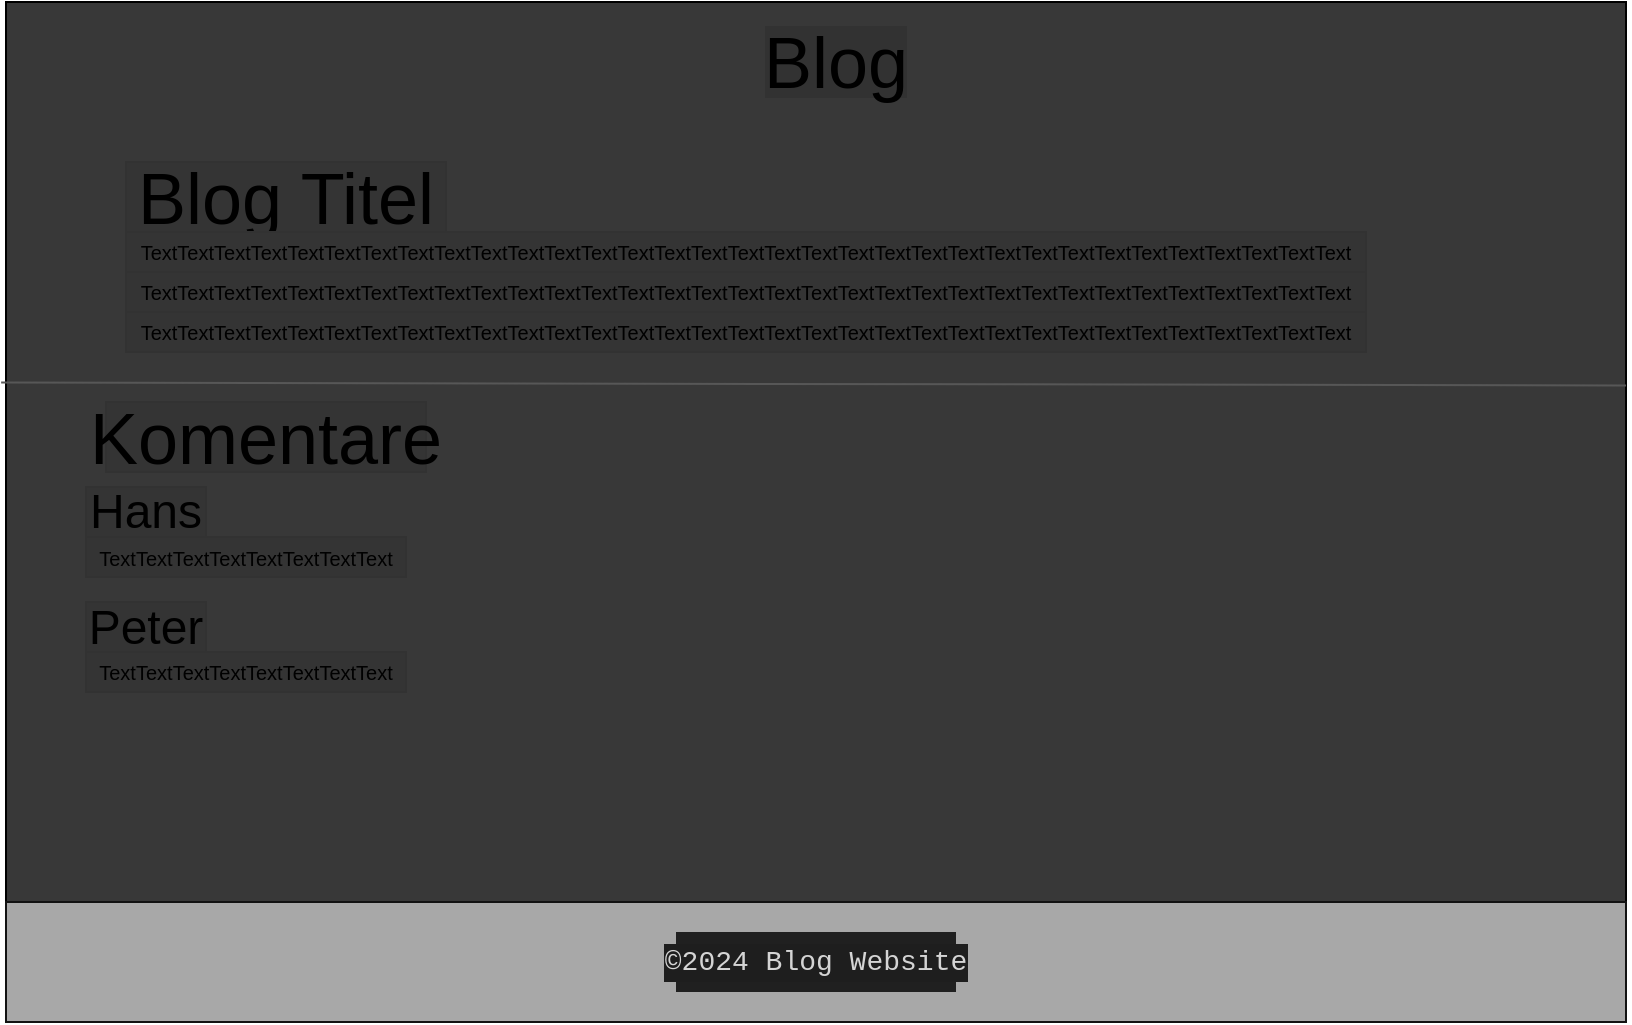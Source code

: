 <mxfile version="24.4.3" type="device">
  <diagram name="Seite-1" id="yhrI4QmUxxDrj-wplsso">
    <mxGraphModel dx="1427" dy="724" grid="1" gridSize="10" guides="1" tooltips="1" connect="1" arrows="1" fold="1" page="1" pageScale="1" pageWidth="827" pageHeight="1169" math="0" shadow="0">
      <root>
        <mxCell id="0" />
        <mxCell id="1" parent="0" />
        <mxCell id="daFEFV1Zi2tX89hXToWz-2" value="" style="rounded=0;whiteSpace=wrap;html=1;fillColor=#383838;" vertex="1" parent="1">
          <mxGeometry x="140" y="170" width="810" height="510" as="geometry" />
        </mxCell>
        <mxCell id="daFEFV1Zi2tX89hXToWz-4" value="&lt;font style=&quot;font-size: 36px;&quot;&gt;Blog&lt;/font&gt;" style="text;html=1;align=center;verticalAlign=middle;whiteSpace=wrap;rounded=0;fillColor=#323232;strokeColor=#323232;" vertex="1" parent="1">
          <mxGeometry x="520" y="182.5" width="70" height="35" as="geometry" />
        </mxCell>
        <mxCell id="daFEFV1Zi2tX89hXToWz-6" value="&lt;font style=&quot;font-size: 36px;&quot;&gt;Blog Titel&lt;/font&gt;" style="text;html=1;align=center;verticalAlign=middle;whiteSpace=wrap;rounded=0;fillColor=#343434;strokeColor=#323232;" vertex="1" parent="1">
          <mxGeometry x="200" y="250" width="160" height="35" as="geometry" />
        </mxCell>
        <mxCell id="daFEFV1Zi2tX89hXToWz-7" value="&lt;font style=&quot;font-size: 10px;&quot;&gt;Text&lt;/font&gt;&lt;span style=&quot;font-size: 10px;&quot;&gt;Text&lt;/span&gt;&lt;span style=&quot;font-size: 10px;&quot;&gt;Text&lt;/span&gt;&lt;span style=&quot;font-size: 10px;&quot;&gt;Text&lt;/span&gt;&lt;span style=&quot;font-size: 10px;&quot;&gt;Text&lt;/span&gt;&lt;span style=&quot;font-size: 10px;&quot;&gt;Text&lt;/span&gt;&lt;span style=&quot;font-size: 10px;&quot;&gt;Text&lt;/span&gt;&lt;span style=&quot;font-size: 10px;&quot;&gt;Text&lt;/span&gt;&lt;span style=&quot;font-size: 10px;&quot;&gt;Text&lt;/span&gt;&lt;span style=&quot;font-size: 10px;&quot;&gt;Text&lt;/span&gt;&lt;span style=&quot;font-size: 10px;&quot;&gt;Text&lt;/span&gt;&lt;span style=&quot;font-size: 10px;&quot;&gt;Text&lt;/span&gt;&lt;span style=&quot;font-size: 10px;&quot;&gt;Text&lt;/span&gt;&lt;span style=&quot;font-size: 10px;&quot;&gt;Text&lt;/span&gt;&lt;span style=&quot;font-size: 10px;&quot;&gt;Text&lt;/span&gt;&lt;span style=&quot;font-size: 10px;&quot;&gt;Text&lt;/span&gt;&lt;span style=&quot;font-size: 10px;&quot;&gt;Text&lt;/span&gt;&lt;span style=&quot;font-size: 10px;&quot;&gt;Text&lt;/span&gt;&lt;span style=&quot;font-size: 10px;&quot;&gt;Text&lt;/span&gt;&lt;span style=&quot;font-size: 10px;&quot;&gt;Text&lt;/span&gt;&lt;span style=&quot;font-size: 10px;&quot;&gt;Text&lt;/span&gt;&lt;span style=&quot;font-size: 10px;&quot;&gt;Text&lt;/span&gt;&lt;span style=&quot;font-size: 10px;&quot;&gt;Text&lt;/span&gt;&lt;span style=&quot;font-size: 10px;&quot;&gt;Text&lt;/span&gt;&lt;span style=&quot;font-size: 10px;&quot;&gt;Text&lt;/span&gt;&lt;span style=&quot;font-size: 10px;&quot;&gt;Text&lt;/span&gt;&lt;span style=&quot;font-size: 10px;&quot;&gt;Text&lt;/span&gt;&lt;span style=&quot;font-size: 10px;&quot;&gt;Text&lt;/span&gt;&lt;span style=&quot;font-size: 10px;&quot;&gt;Text&lt;/span&gt;&lt;span style=&quot;font-size: 10px;&quot;&gt;Text&lt;/span&gt;&lt;span style=&quot;font-size: 10px;&quot;&gt;Text&lt;/span&gt;&lt;span style=&quot;font-size: 10px;&quot;&gt;Text&lt;/span&gt;&lt;span style=&quot;font-size: 10px;&quot;&gt;Text&lt;/span&gt;" style="text;html=1;align=center;verticalAlign=middle;whiteSpace=wrap;rounded=0;fillColor=#343434;strokeColor=#323232;" vertex="1" parent="1">
          <mxGeometry x="200" y="285" width="620" height="20" as="geometry" />
        </mxCell>
        <mxCell id="daFEFV1Zi2tX89hXToWz-8" value="&lt;font style=&quot;font-size: 10px;&quot;&gt;Text&lt;/font&gt;&lt;span style=&quot;font-size: 10px;&quot;&gt;Text&lt;/span&gt;&lt;span style=&quot;font-size: 10px;&quot;&gt;Text&lt;/span&gt;&lt;span style=&quot;font-size: 10px;&quot;&gt;Text&lt;/span&gt;&lt;span style=&quot;font-size: 10px;&quot;&gt;Text&lt;/span&gt;&lt;span style=&quot;font-size: 10px;&quot;&gt;Text&lt;/span&gt;&lt;span style=&quot;font-size: 10px;&quot;&gt;Text&lt;/span&gt;&lt;span style=&quot;font-size: 10px;&quot;&gt;Text&lt;/span&gt;&lt;span style=&quot;font-size: 10px;&quot;&gt;Text&lt;/span&gt;&lt;span style=&quot;font-size: 10px;&quot;&gt;Text&lt;/span&gt;&lt;span style=&quot;font-size: 10px;&quot;&gt;Text&lt;/span&gt;&lt;span style=&quot;font-size: 10px;&quot;&gt;Text&lt;/span&gt;&lt;span style=&quot;font-size: 10px;&quot;&gt;Text&lt;/span&gt;&lt;span style=&quot;font-size: 10px;&quot;&gt;Text&lt;/span&gt;&lt;span style=&quot;font-size: 10px;&quot;&gt;Text&lt;/span&gt;&lt;span style=&quot;font-size: 10px;&quot;&gt;Text&lt;/span&gt;&lt;span style=&quot;font-size: 10px;&quot;&gt;Text&lt;/span&gt;&lt;span style=&quot;font-size: 10px;&quot;&gt;Text&lt;/span&gt;&lt;span style=&quot;font-size: 10px;&quot;&gt;Text&lt;/span&gt;&lt;span style=&quot;font-size: 10px;&quot;&gt;Text&lt;/span&gt;&lt;span style=&quot;font-size: 10px;&quot;&gt;Text&lt;/span&gt;&lt;span style=&quot;font-size: 10px;&quot;&gt;Text&lt;/span&gt;&lt;span style=&quot;font-size: 10px;&quot;&gt;Text&lt;/span&gt;&lt;span style=&quot;font-size: 10px;&quot;&gt;Text&lt;/span&gt;&lt;span style=&quot;font-size: 10px;&quot;&gt;Text&lt;/span&gt;&lt;span style=&quot;font-size: 10px;&quot;&gt;Text&lt;/span&gt;&lt;span style=&quot;font-size: 10px;&quot;&gt;Text&lt;/span&gt;&lt;span style=&quot;font-size: 10px;&quot;&gt;Text&lt;/span&gt;&lt;span style=&quot;font-size: 10px;&quot;&gt;Text&lt;/span&gt;&lt;span style=&quot;font-size: 10px;&quot;&gt;Text&lt;/span&gt;&lt;span style=&quot;font-size: 10px;&quot;&gt;Text&lt;/span&gt;&lt;span style=&quot;font-size: 10px;&quot;&gt;Text&lt;/span&gt;&lt;span style=&quot;font-size: 10px;&quot;&gt;Text&lt;/span&gt;" style="text;html=1;align=center;verticalAlign=middle;whiteSpace=wrap;rounded=0;fillColor=#343434;strokeColor=#323232;" vertex="1" parent="1">
          <mxGeometry x="200" y="305" width="620" height="20" as="geometry" />
        </mxCell>
        <mxCell id="daFEFV1Zi2tX89hXToWz-9" value="&lt;font style=&quot;font-size: 10px;&quot;&gt;Text&lt;/font&gt;&lt;span style=&quot;font-size: 10px;&quot;&gt;Text&lt;/span&gt;&lt;span style=&quot;font-size: 10px;&quot;&gt;Text&lt;/span&gt;&lt;span style=&quot;font-size: 10px;&quot;&gt;Text&lt;/span&gt;&lt;span style=&quot;font-size: 10px;&quot;&gt;Text&lt;/span&gt;&lt;span style=&quot;font-size: 10px;&quot;&gt;Text&lt;/span&gt;&lt;span style=&quot;font-size: 10px;&quot;&gt;Text&lt;/span&gt;&lt;span style=&quot;font-size: 10px;&quot;&gt;Text&lt;/span&gt;&lt;span style=&quot;font-size: 10px;&quot;&gt;Text&lt;/span&gt;&lt;span style=&quot;font-size: 10px;&quot;&gt;Text&lt;/span&gt;&lt;span style=&quot;font-size: 10px;&quot;&gt;Text&lt;/span&gt;&lt;span style=&quot;font-size: 10px;&quot;&gt;Text&lt;/span&gt;&lt;span style=&quot;font-size: 10px;&quot;&gt;Text&lt;/span&gt;&lt;span style=&quot;font-size: 10px;&quot;&gt;Text&lt;/span&gt;&lt;span style=&quot;font-size: 10px;&quot;&gt;Text&lt;/span&gt;&lt;span style=&quot;font-size: 10px;&quot;&gt;Text&lt;/span&gt;&lt;span style=&quot;font-size: 10px;&quot;&gt;Text&lt;/span&gt;&lt;span style=&quot;font-size: 10px;&quot;&gt;Text&lt;/span&gt;&lt;span style=&quot;font-size: 10px;&quot;&gt;Text&lt;/span&gt;&lt;span style=&quot;font-size: 10px;&quot;&gt;Text&lt;/span&gt;&lt;span style=&quot;font-size: 10px;&quot;&gt;Text&lt;/span&gt;&lt;span style=&quot;font-size: 10px;&quot;&gt;Text&lt;/span&gt;&lt;span style=&quot;font-size: 10px;&quot;&gt;Text&lt;/span&gt;&lt;span style=&quot;font-size: 10px;&quot;&gt;Text&lt;/span&gt;&lt;span style=&quot;font-size: 10px;&quot;&gt;Text&lt;/span&gt;&lt;span style=&quot;font-size: 10px;&quot;&gt;Text&lt;/span&gt;&lt;span style=&quot;font-size: 10px;&quot;&gt;Text&lt;/span&gt;&lt;span style=&quot;font-size: 10px;&quot;&gt;Text&lt;/span&gt;&lt;span style=&quot;font-size: 10px;&quot;&gt;Text&lt;/span&gt;&lt;span style=&quot;font-size: 10px;&quot;&gt;Text&lt;/span&gt;&lt;span style=&quot;font-size: 10px;&quot;&gt;Text&lt;/span&gt;&lt;span style=&quot;font-size: 10px;&quot;&gt;Text&lt;/span&gt;&lt;span style=&quot;font-size: 10px;&quot;&gt;Text&lt;/span&gt;" style="text;html=1;align=center;verticalAlign=middle;whiteSpace=wrap;rounded=0;fillColor=#343434;strokeColor=#323232;" vertex="1" parent="1">
          <mxGeometry x="200" y="325" width="620" height="20" as="geometry" />
        </mxCell>
        <mxCell id="daFEFV1Zi2tX89hXToWz-10" value="" style="endArrow=none;html=1;rounded=0;entryX=-0.003;entryY=0.373;entryDx=0;entryDy=0;entryPerimeter=0;exitX=1;exitY=0.376;exitDx=0;exitDy=0;exitPerimeter=0;fillColor=#FFFFFF;strokeColor=#575757;" edge="1" parent="1" source="daFEFV1Zi2tX89hXToWz-2" target="daFEFV1Zi2tX89hXToWz-2">
          <mxGeometry width="50" height="50" relative="1" as="geometry">
            <mxPoint x="960" y="400" as="sourcePoint" />
            <mxPoint x="564" y="550" as="targetPoint" />
          </mxGeometry>
        </mxCell>
        <mxCell id="daFEFV1Zi2tX89hXToWz-11" value="&lt;font style=&quot;font-size: 36px;&quot;&gt;Komentare&lt;/font&gt;" style="text;html=1;align=center;verticalAlign=middle;whiteSpace=wrap;rounded=0;fillColor=#343434;strokeColor=#323232;" vertex="1" parent="1">
          <mxGeometry x="190" y="370" width="160" height="35" as="geometry" />
        </mxCell>
        <mxCell id="daFEFV1Zi2tX89hXToWz-12" value="&lt;font style=&quot;font-size: 24px;&quot;&gt;Hans&lt;/font&gt;" style="text;html=1;align=center;verticalAlign=middle;whiteSpace=wrap;rounded=0;fillColor=#343434;strokeColor=#323232;" vertex="1" parent="1">
          <mxGeometry x="180" y="412.5" width="60" height="25" as="geometry" />
        </mxCell>
        <mxCell id="daFEFV1Zi2tX89hXToWz-13" value="&lt;font style=&quot;font-size: 10px;&quot;&gt;Text&lt;/font&gt;&lt;span style=&quot;font-size: 10px;&quot;&gt;Text&lt;/span&gt;&lt;span style=&quot;font-size: 10px;&quot;&gt;Text&lt;/span&gt;&lt;span style=&quot;font-size: 10px;&quot;&gt;Text&lt;/span&gt;&lt;span style=&quot;font-size: 10px;&quot;&gt;Text&lt;/span&gt;&lt;span style=&quot;font-size: 10px;&quot;&gt;Text&lt;/span&gt;&lt;span style=&quot;font-size: 10px;&quot;&gt;Text&lt;/span&gt;&lt;span style=&quot;font-size: 10px;&quot;&gt;Text&lt;/span&gt;" style="text;html=1;align=center;verticalAlign=middle;whiteSpace=wrap;rounded=0;fillColor=#343434;strokeColor=#323232;" vertex="1" parent="1">
          <mxGeometry x="180" y="437.5" width="160" height="20" as="geometry" />
        </mxCell>
        <mxCell id="daFEFV1Zi2tX89hXToWz-14" value="&lt;span style=&quot;font-size: 24px;&quot;&gt;Peter&lt;/span&gt;" style="text;html=1;align=center;verticalAlign=middle;whiteSpace=wrap;rounded=0;fillColor=#343434;strokeColor=#323232;" vertex="1" parent="1">
          <mxGeometry x="180" y="470" width="60" height="25" as="geometry" />
        </mxCell>
        <mxCell id="daFEFV1Zi2tX89hXToWz-15" value="&lt;font style=&quot;font-size: 10px;&quot;&gt;Text&lt;/font&gt;&lt;span style=&quot;font-size: 10px;&quot;&gt;Text&lt;/span&gt;&lt;span style=&quot;font-size: 10px;&quot;&gt;Text&lt;/span&gt;&lt;span style=&quot;font-size: 10px;&quot;&gt;Text&lt;/span&gt;&lt;span style=&quot;font-size: 10px;&quot;&gt;Text&lt;/span&gt;&lt;span style=&quot;font-size: 10px;&quot;&gt;Text&lt;/span&gt;&lt;span style=&quot;font-size: 10px;&quot;&gt;Text&lt;/span&gt;&lt;span style=&quot;font-size: 10px;&quot;&gt;Text&lt;/span&gt;" style="text;html=1;align=center;verticalAlign=middle;whiteSpace=wrap;rounded=0;fillColor=#343434;strokeColor=#323232;" vertex="1" parent="1">
          <mxGeometry x="180" y="495" width="160" height="20" as="geometry" />
        </mxCell>
        <mxCell id="daFEFV1Zi2tX89hXToWz-16" value="" style="rounded=0;whiteSpace=wrap;html=1;strokeColor=#121212;fillColor=#A8A8A8;" vertex="1" parent="1">
          <mxGeometry x="140" y="620" width="810" height="60" as="geometry" />
        </mxCell>
        <mxCell id="daFEFV1Zi2tX89hXToWz-17" value="&lt;div style=&quot;color: rgb(212, 212, 212); background-color: rgb(30, 30, 30); font-family: Consolas, &amp;quot;Courier New&amp;quot;, monospace; font-size: 14px; line-height: 19px; white-space: pre;&quot;&gt;©2024 Blog Website&lt;br&gt;&lt;/div&gt;" style="text;html=1;align=center;verticalAlign=middle;whiteSpace=wrap;rounded=0;fillColor=#202020;" vertex="1" parent="1">
          <mxGeometry x="475" y="635" width="140" height="30" as="geometry" />
        </mxCell>
      </root>
    </mxGraphModel>
  </diagram>
</mxfile>
